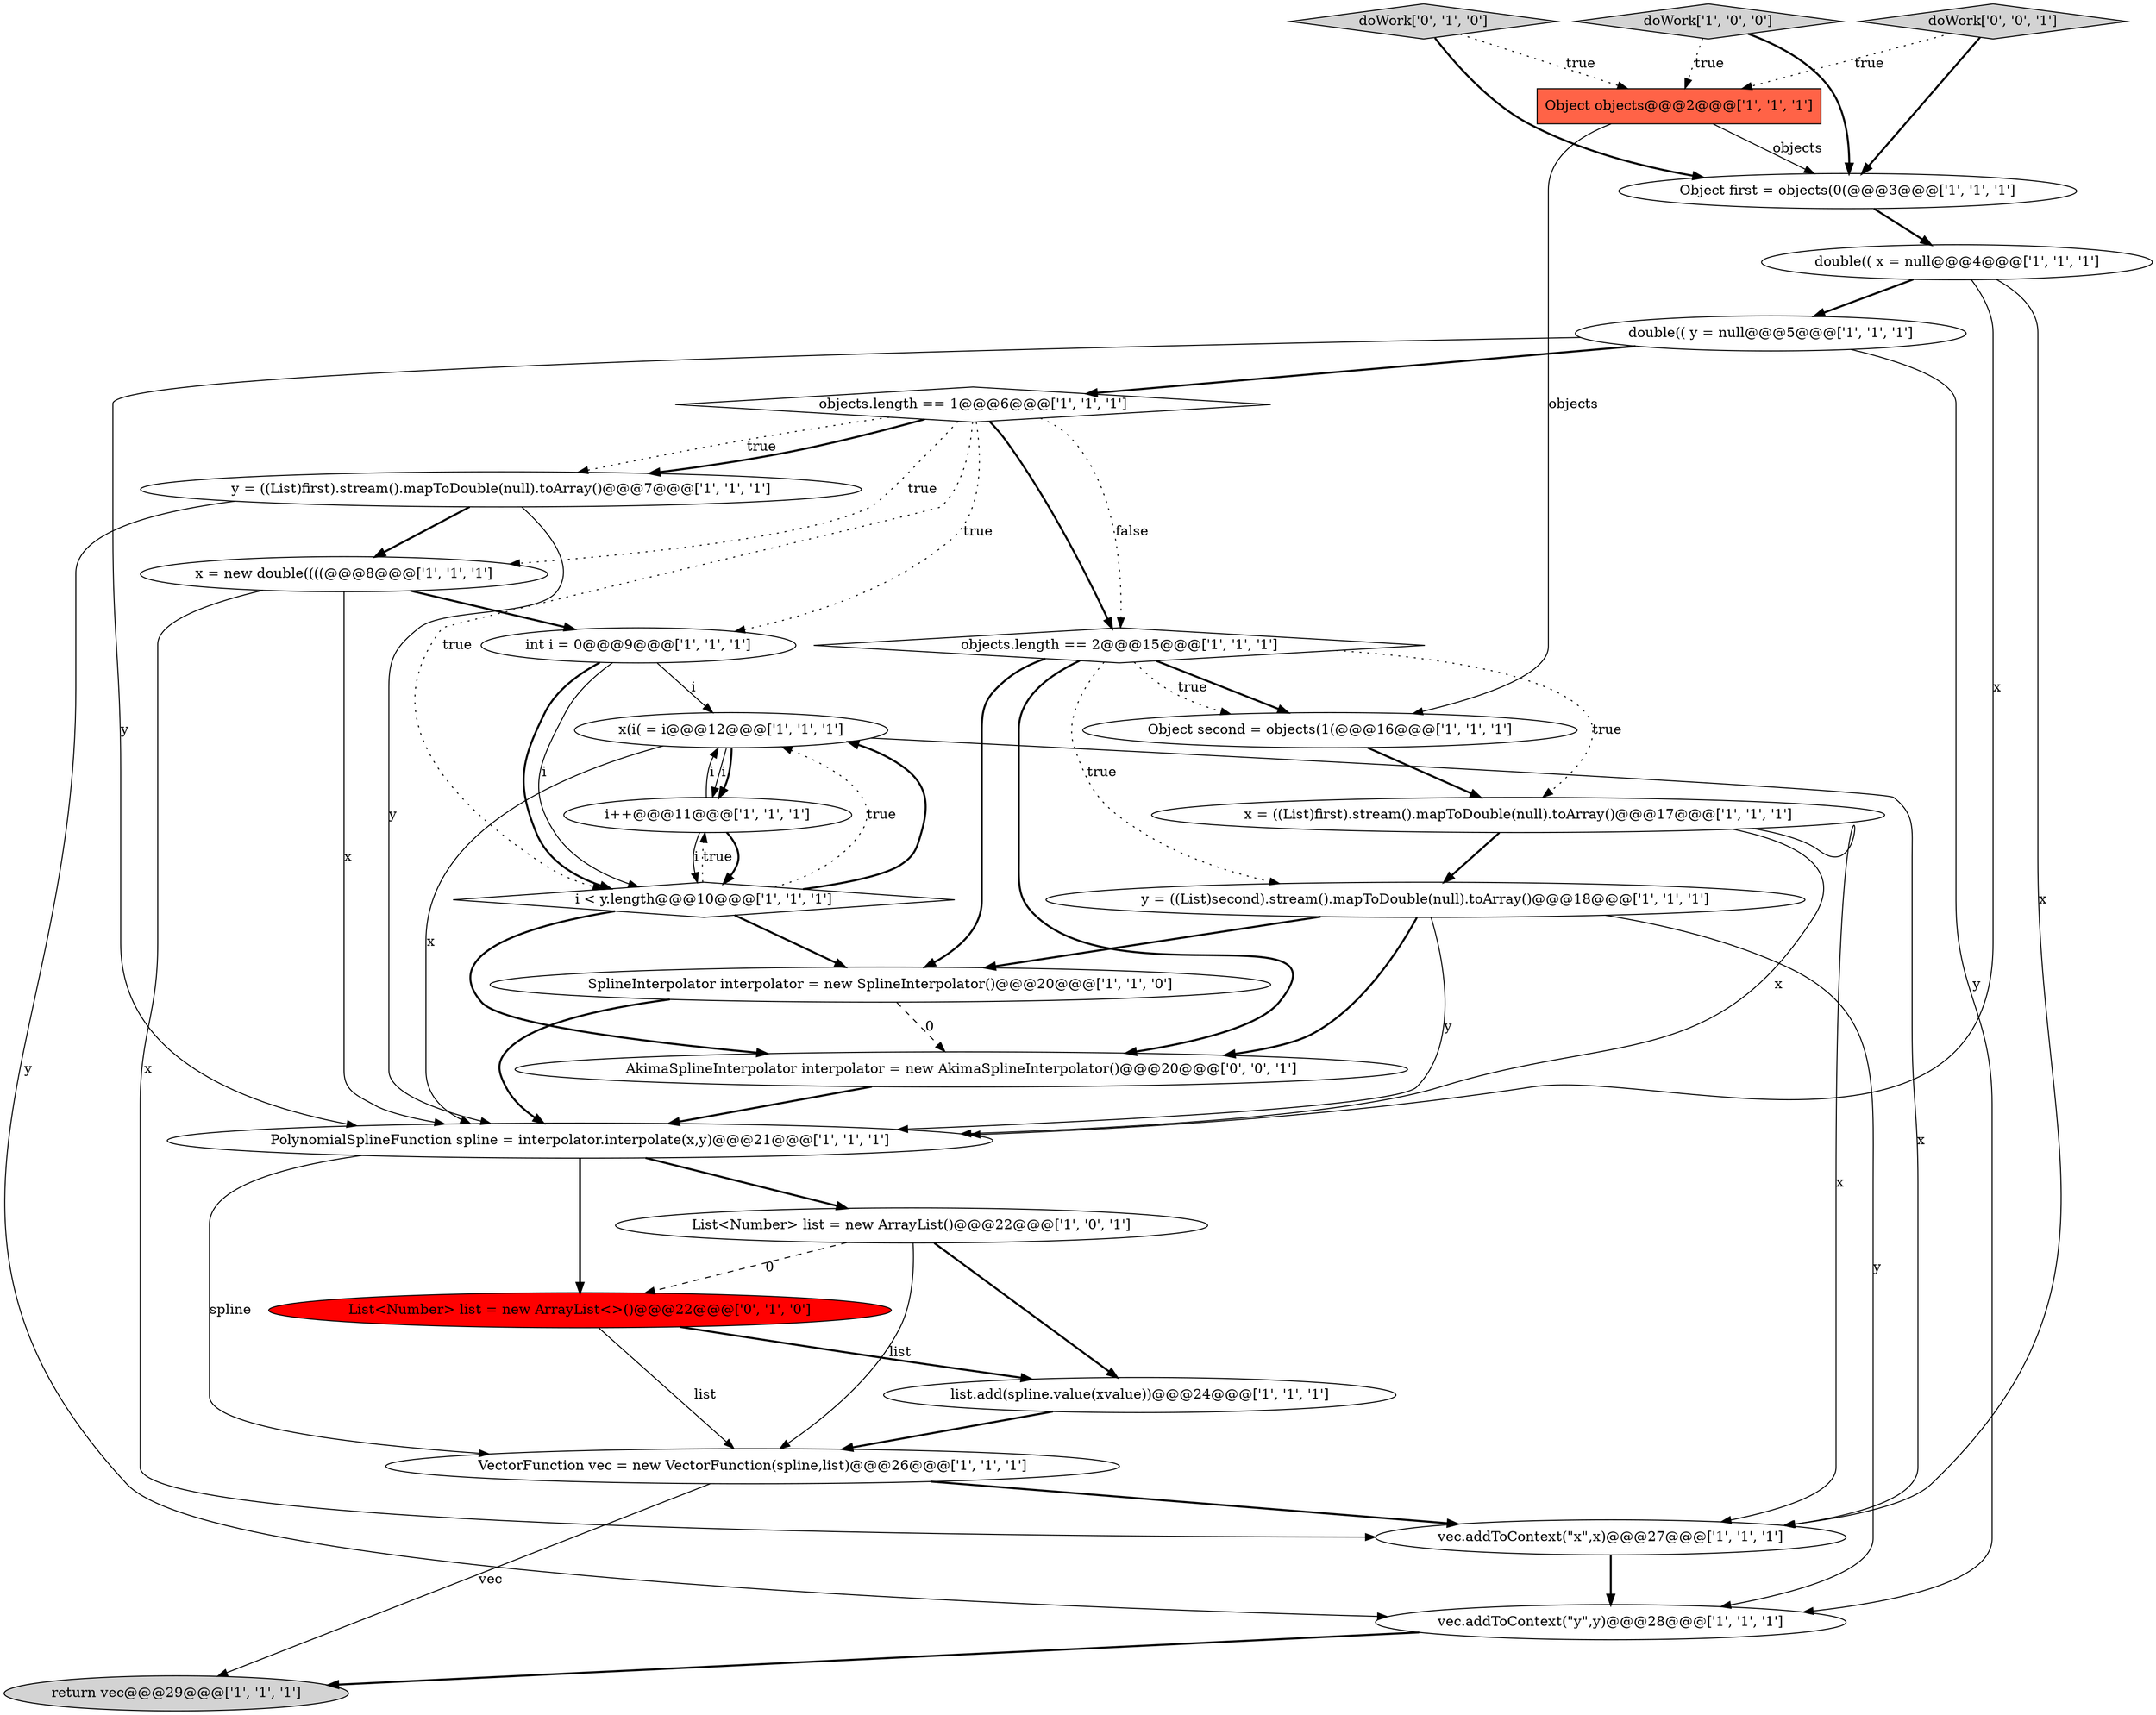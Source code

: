 digraph {
26 [style = filled, label = "AkimaSplineInterpolator interpolator = new AkimaSplineInterpolator()@@@20@@@['0', '0', '1']", fillcolor = white, shape = ellipse image = "AAA0AAABBB3BBB"];
15 [style = filled, label = "x(i( = i@@@12@@@['1', '1', '1']", fillcolor = white, shape = ellipse image = "AAA0AAABBB1BBB"];
4 [style = filled, label = "objects.length == 2@@@15@@@['1', '1', '1']", fillcolor = white, shape = diamond image = "AAA0AAABBB1BBB"];
7 [style = filled, label = "Object first = objects(0(@@@3@@@['1', '1', '1']", fillcolor = white, shape = ellipse image = "AAA0AAABBB1BBB"];
14 [style = filled, label = "i++@@@11@@@['1', '1', '1']", fillcolor = white, shape = ellipse image = "AAA0AAABBB1BBB"];
13 [style = filled, label = "VectorFunction vec = new VectorFunction(spline,list)@@@26@@@['1', '1', '1']", fillcolor = white, shape = ellipse image = "AAA0AAABBB1BBB"];
0 [style = filled, label = "vec.addToContext(\"x\",x)@@@27@@@['1', '1', '1']", fillcolor = white, shape = ellipse image = "AAA0AAABBB1BBB"];
19 [style = filled, label = "double(( y = null@@@5@@@['1', '1', '1']", fillcolor = white, shape = ellipse image = "AAA0AAABBB1BBB"];
5 [style = filled, label = "return vec@@@29@@@['1', '1', '1']", fillcolor = lightgray, shape = ellipse image = "AAA0AAABBB1BBB"];
24 [style = filled, label = "doWork['0', '1', '0']", fillcolor = lightgray, shape = diamond image = "AAA0AAABBB2BBB"];
21 [style = filled, label = "Object objects@@@2@@@['1', '1', '1']", fillcolor = tomato, shape = box image = "AAA0AAABBB1BBB"];
18 [style = filled, label = "x = new double((((@@@8@@@['1', '1', '1']", fillcolor = white, shape = ellipse image = "AAA0AAABBB1BBB"];
20 [style = filled, label = "y = ((List)first).stream().mapToDouble(null).toArray()@@@7@@@['1', '1', '1']", fillcolor = white, shape = ellipse image = "AAA0AAABBB1BBB"];
23 [style = filled, label = "List<Number> list = new ArrayList()@@@22@@@['1', '0', '1']", fillcolor = white, shape = ellipse image = "AAA0AAABBB1BBB"];
9 [style = filled, label = "Object second = objects(1(@@@16@@@['1', '1', '1']", fillcolor = white, shape = ellipse image = "AAA0AAABBB1BBB"];
17 [style = filled, label = "vec.addToContext(\"y\",y)@@@28@@@['1', '1', '1']", fillcolor = white, shape = ellipse image = "AAA0AAABBB1BBB"];
22 [style = filled, label = "i < y.length@@@10@@@['1', '1', '1']", fillcolor = white, shape = diamond image = "AAA0AAABBB1BBB"];
25 [style = filled, label = "List<Number> list = new ArrayList<>()@@@22@@@['0', '1', '0']", fillcolor = red, shape = ellipse image = "AAA1AAABBB2BBB"];
2 [style = filled, label = "y = ((List)second).stream().mapToDouble(null).toArray()@@@18@@@['1', '1', '1']", fillcolor = white, shape = ellipse image = "AAA0AAABBB1BBB"];
3 [style = filled, label = "objects.length == 1@@@6@@@['1', '1', '1']", fillcolor = white, shape = diamond image = "AAA0AAABBB1BBB"];
6 [style = filled, label = "list.add(spline.value(xvalue))@@@24@@@['1', '1', '1']", fillcolor = white, shape = ellipse image = "AAA0AAABBB1BBB"];
11 [style = filled, label = "int i = 0@@@9@@@['1', '1', '1']", fillcolor = white, shape = ellipse image = "AAA0AAABBB1BBB"];
12 [style = filled, label = "PolynomialSplineFunction spline = interpolator.interpolate(x,y)@@@21@@@['1', '1', '1']", fillcolor = white, shape = ellipse image = "AAA0AAABBB1BBB"];
16 [style = filled, label = "SplineInterpolator interpolator = new SplineInterpolator()@@@20@@@['1', '1', '0']", fillcolor = white, shape = ellipse image = "AAA0AAABBB1BBB"];
10 [style = filled, label = "doWork['1', '0', '0']", fillcolor = lightgray, shape = diamond image = "AAA0AAABBB1BBB"];
8 [style = filled, label = "x = ((List)first).stream().mapToDouble(null).toArray()@@@17@@@['1', '1', '1']", fillcolor = white, shape = ellipse image = "AAA0AAABBB1BBB"];
27 [style = filled, label = "doWork['0', '0', '1']", fillcolor = lightgray, shape = diamond image = "AAA0AAABBB3BBB"];
1 [style = filled, label = "double(( x = null@@@4@@@['1', '1', '1']", fillcolor = white, shape = ellipse image = "AAA0AAABBB1BBB"];
20->17 [style = solid, label="y"];
4->9 [style = bold, label=""];
22->26 [style = bold, label=""];
3->11 [style = dotted, label="true"];
15->14 [style = solid, label="i"];
25->13 [style = solid, label="list"];
17->5 [style = bold, label=""];
2->26 [style = bold, label=""];
7->1 [style = bold, label=""];
22->15 [style = bold, label=""];
3->20 [style = dotted, label="true"];
18->12 [style = solid, label="x"];
19->12 [style = solid, label="y"];
15->14 [style = bold, label=""];
15->0 [style = solid, label="x"];
19->17 [style = solid, label="y"];
22->16 [style = bold, label=""];
21->7 [style = solid, label="objects"];
0->17 [style = bold, label=""];
3->4 [style = dotted, label="false"];
23->25 [style = dashed, label="0"];
18->11 [style = bold, label=""];
2->17 [style = solid, label="y"];
14->22 [style = bold, label=""];
4->26 [style = bold, label=""];
4->8 [style = dotted, label="true"];
11->22 [style = solid, label="i"];
8->0 [style = solid, label="x"];
1->0 [style = solid, label="x"];
27->21 [style = dotted, label="true"];
25->6 [style = bold, label=""];
9->8 [style = bold, label=""];
3->4 [style = bold, label=""];
11->15 [style = solid, label="i"];
10->7 [style = bold, label=""];
2->12 [style = solid, label="y"];
22->14 [style = dotted, label="true"];
20->18 [style = bold, label=""];
16->26 [style = dashed, label="0"];
1->12 [style = solid, label="x"];
26->12 [style = bold, label=""];
3->20 [style = bold, label=""];
14->22 [style = solid, label="i"];
20->12 [style = solid, label="y"];
8->2 [style = bold, label=""];
12->25 [style = bold, label=""];
23->6 [style = bold, label=""];
21->9 [style = solid, label="objects"];
6->13 [style = bold, label=""];
27->7 [style = bold, label=""];
8->12 [style = solid, label="x"];
15->12 [style = solid, label="x"];
3->18 [style = dotted, label="true"];
13->5 [style = solid, label="vec"];
11->22 [style = bold, label=""];
3->22 [style = dotted, label="true"];
12->13 [style = solid, label="spline"];
18->0 [style = solid, label="x"];
12->23 [style = bold, label=""];
14->15 [style = solid, label="i"];
4->9 [style = dotted, label="true"];
1->19 [style = bold, label=""];
24->7 [style = bold, label=""];
24->21 [style = dotted, label="true"];
23->13 [style = solid, label="list"];
22->15 [style = dotted, label="true"];
19->3 [style = bold, label=""];
16->12 [style = bold, label=""];
10->21 [style = dotted, label="true"];
4->2 [style = dotted, label="true"];
4->16 [style = bold, label=""];
13->0 [style = bold, label=""];
2->16 [style = bold, label=""];
}
